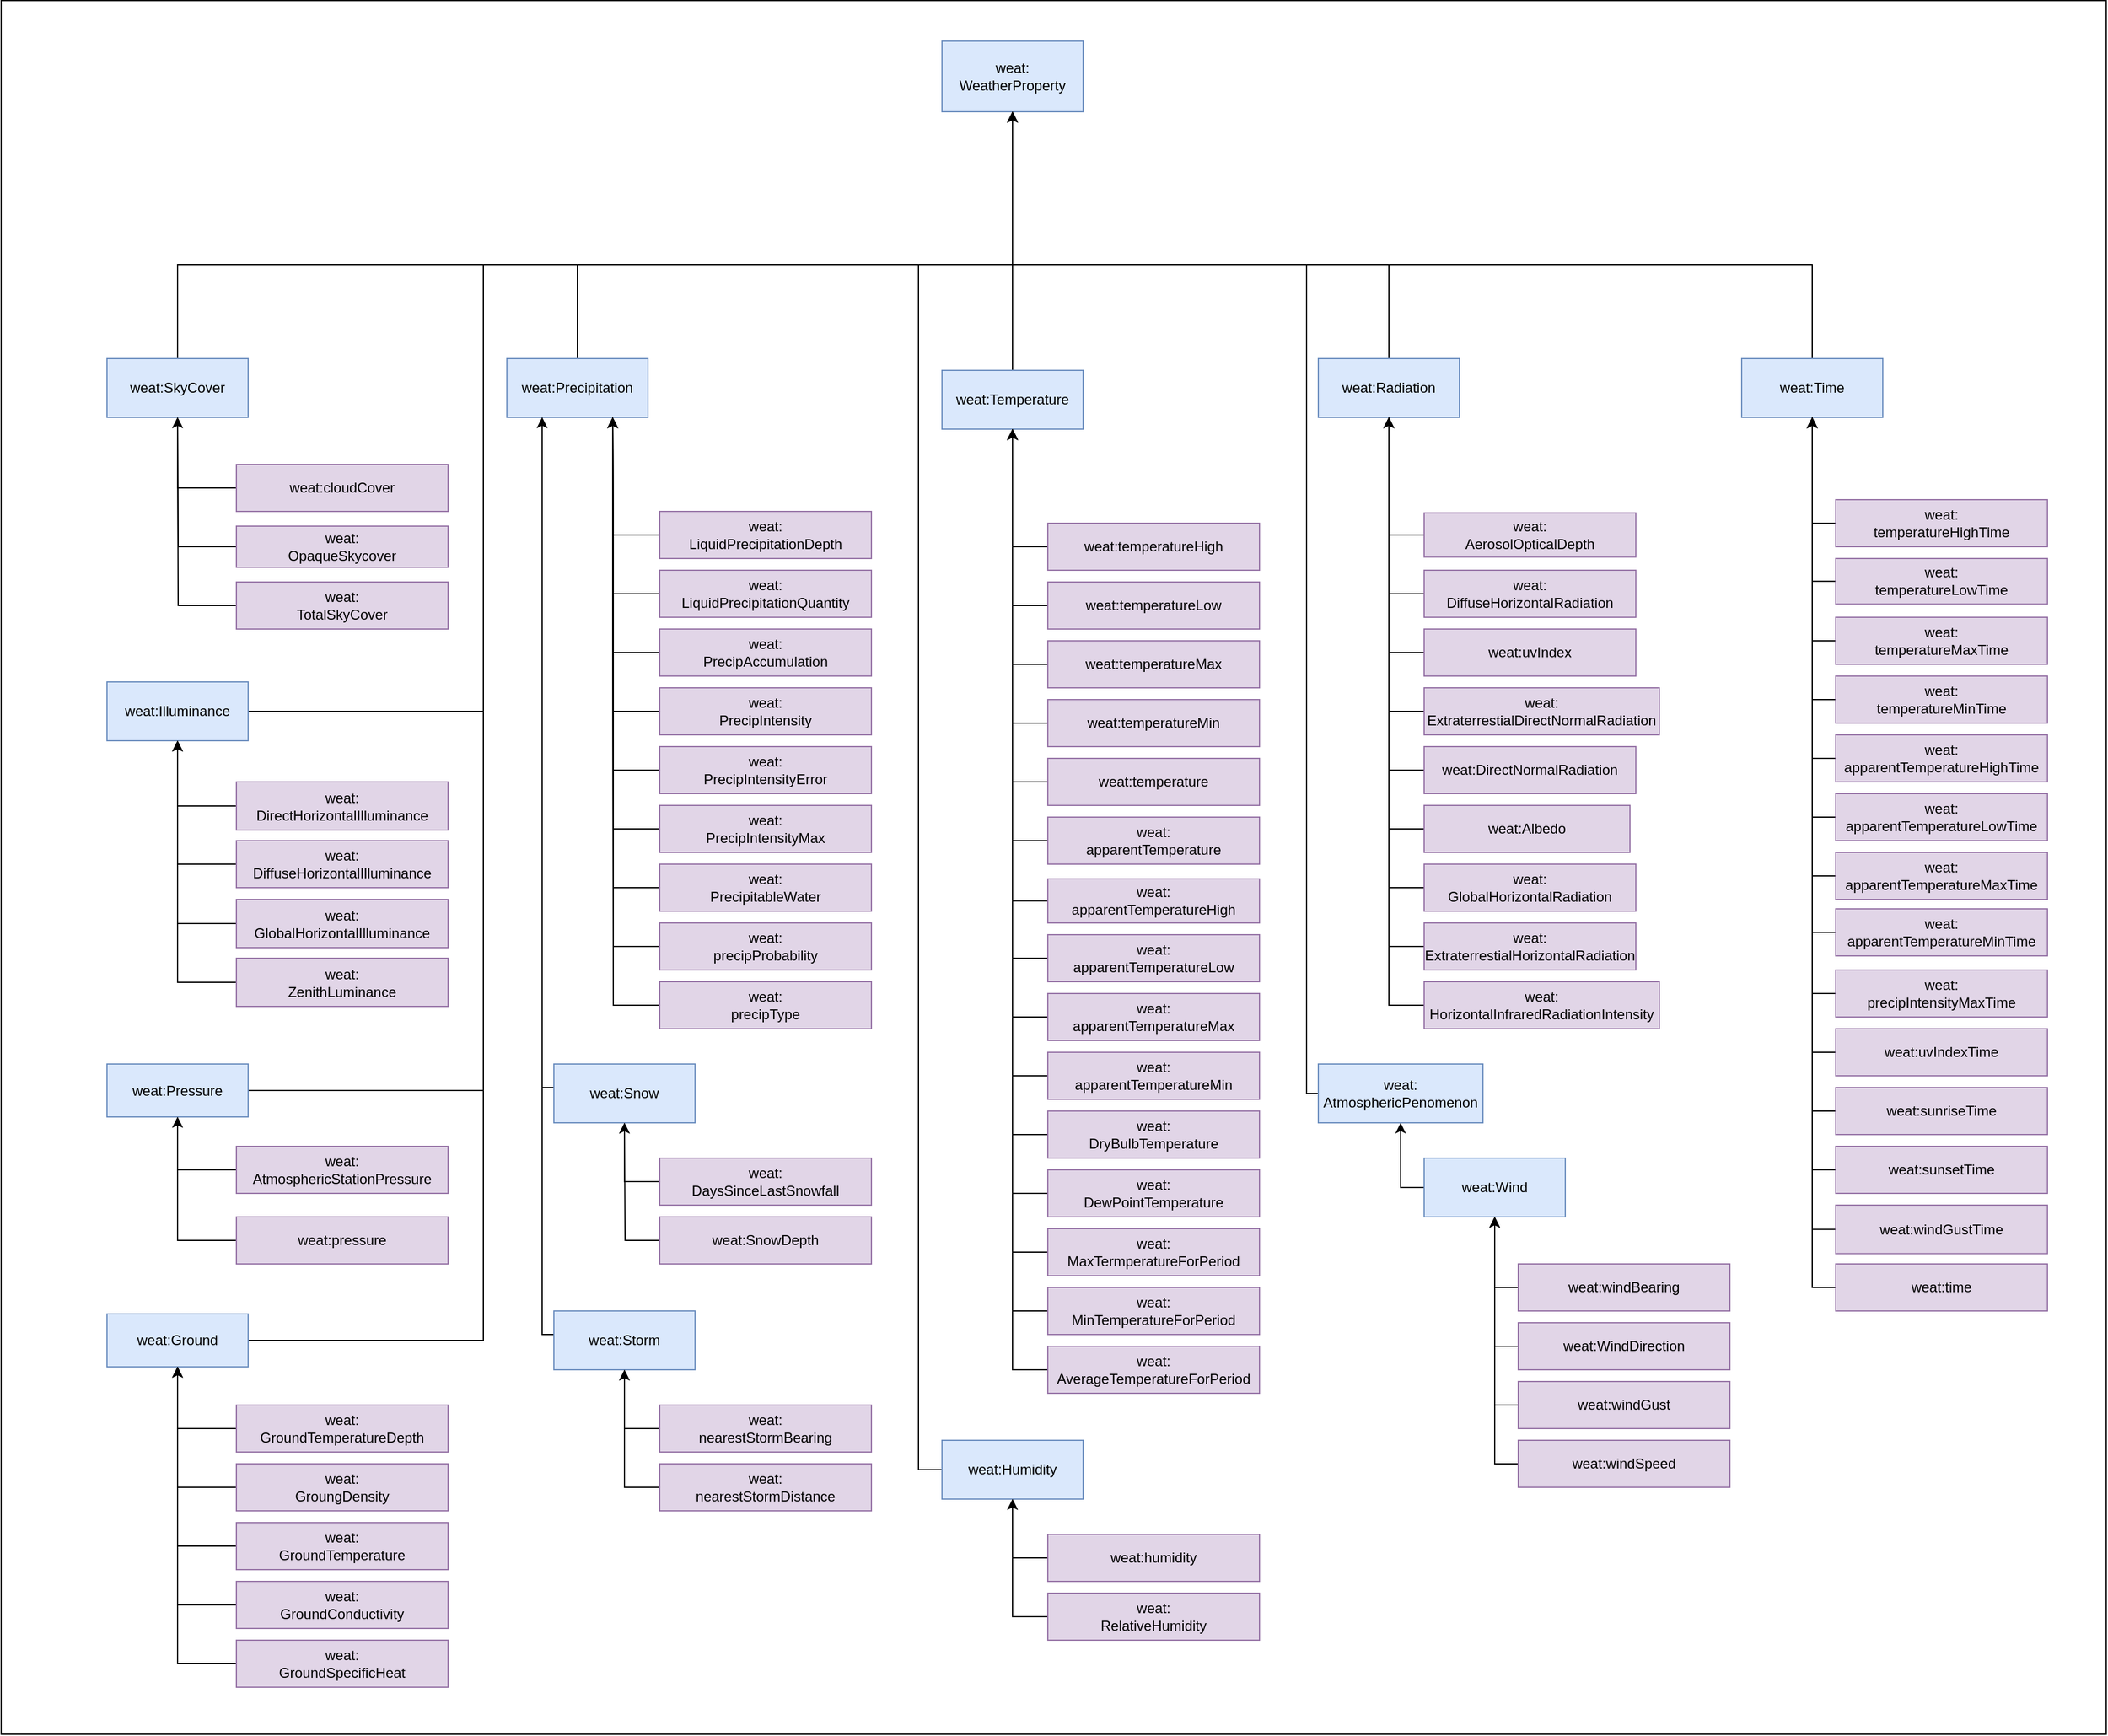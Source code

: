 <mxfile version="12.6.5" type="device"><diagram id="xYvDVLNYYthYua_U37pe" name="Page-1"><mxGraphModel dx="2272" dy="825" grid="1" gridSize="10" guides="1" tooltips="1" connect="1" arrows="1" fold="1" page="1" pageScale="1" pageWidth="850" pageHeight="1100" math="0" shadow="0"><root><mxCell id="0"/><mxCell id="1" parent="0"/><mxCell id="NxYqEMczIZBcn_2B-MWY-178" value="" style="rounded=0;whiteSpace=wrap;html=1;" parent="1" vertex="1"><mxGeometry x="-150" y="45.5" width="1790" height="1474.5" as="geometry"/></mxCell><mxCell id="NxYqEMczIZBcn_2B-MWY-1" value="weat:&lt;br&gt;WeatherProperty" style="rounded=0;whiteSpace=wrap;html=1;fillColor=#dae8fc;strokeColor=#6c8ebf;" parent="1" vertex="1"><mxGeometry x="650" y="80" width="120" height="60" as="geometry"/></mxCell><mxCell id="NxYqEMczIZBcn_2B-MWY-168" style="edgeStyle=orthogonalEdgeStyle;rounded=0;orthogonalLoop=1;jettySize=auto;html=1;exitX=0.5;exitY=0;exitDx=0;exitDy=0;" parent="1" source="NxYqEMczIZBcn_2B-MWY-2" target="NxYqEMczIZBcn_2B-MWY-1" edge="1"><mxGeometry relative="1" as="geometry"><Array as="points"><mxPoint y="270"/><mxPoint x="710" y="270"/></Array></mxGeometry></mxCell><mxCell id="NxYqEMczIZBcn_2B-MWY-2" value="weat:SkyCover" style="rounded=0;whiteSpace=wrap;html=1;fillColor=#dae8fc;strokeColor=#6c8ebf;" parent="1" vertex="1"><mxGeometry x="-60" y="350" width="120" height="50" as="geometry"/></mxCell><mxCell id="NxYqEMczIZBcn_2B-MWY-11" style="edgeStyle=orthogonalEdgeStyle;rounded=0;orthogonalLoop=1;jettySize=auto;html=1;exitX=0;exitY=0.5;exitDx=0;exitDy=0;entryX=0.5;entryY=1;entryDx=0;entryDy=0;" parent="1" source="NxYqEMczIZBcn_2B-MWY-4" target="NxYqEMczIZBcn_2B-MWY-2" edge="1"><mxGeometry relative="1" as="geometry"/></mxCell><mxCell id="NxYqEMczIZBcn_2B-MWY-4" value="weat:cloudCover" style="rounded=0;whiteSpace=wrap;html=1;fillColor=#e1d5e7;strokeColor=#9673a6;" parent="1" vertex="1"><mxGeometry x="50" y="440" width="180" height="40" as="geometry"/></mxCell><mxCell id="NxYqEMczIZBcn_2B-MWY-12" style="edgeStyle=orthogonalEdgeStyle;rounded=0;orthogonalLoop=1;jettySize=auto;html=1;exitX=0;exitY=0.5;exitDx=0;exitDy=0;" parent="1" source="NxYqEMczIZBcn_2B-MWY-6" edge="1"><mxGeometry relative="1" as="geometry"><mxPoint y="400" as="targetPoint"/></mxGeometry></mxCell><mxCell id="NxYqEMczIZBcn_2B-MWY-6" value="weat:&lt;br&gt;OpaqueSkycover" style="rounded=0;whiteSpace=wrap;html=1;fillColor=#e1d5e7;strokeColor=#9673a6;" parent="1" vertex="1"><mxGeometry x="50" y="492.5" width="180" height="35" as="geometry"/></mxCell><mxCell id="NxYqEMczIZBcn_2B-MWY-13" style="edgeStyle=orthogonalEdgeStyle;rounded=0;orthogonalLoop=1;jettySize=auto;html=1;exitX=0;exitY=0.5;exitDx=0;exitDy=0;" parent="1" source="NxYqEMczIZBcn_2B-MWY-8" edge="1"><mxGeometry relative="1" as="geometry"><mxPoint y="400" as="targetPoint"/></mxGeometry></mxCell><mxCell id="NxYqEMczIZBcn_2B-MWY-8" value="weat:&lt;br&gt;TotalSkyCover" style="rounded=0;whiteSpace=wrap;html=1;fillColor=#e1d5e7;strokeColor=#9673a6;" parent="1" vertex="1"><mxGeometry x="50" y="540" width="180" height="40" as="geometry"/></mxCell><mxCell id="NxYqEMczIZBcn_2B-MWY-167" style="edgeStyle=orthogonalEdgeStyle;rounded=0;orthogonalLoop=1;jettySize=auto;html=1;exitX=0.5;exitY=0;exitDx=0;exitDy=0;" parent="1" source="NxYqEMczIZBcn_2B-MWY-14" target="NxYqEMczIZBcn_2B-MWY-1" edge="1"><mxGeometry relative="1" as="geometry"><Array as="points"><mxPoint x="340" y="270"/><mxPoint x="710" y="270"/></Array></mxGeometry></mxCell><mxCell id="NxYqEMczIZBcn_2B-MWY-14" value="weat:Precipitation" style="rounded=0;whiteSpace=wrap;html=1;fillColor=#dae8fc;strokeColor=#6c8ebf;" parent="1" vertex="1"><mxGeometry x="280" y="350" width="120" height="50" as="geometry"/></mxCell><mxCell id="NxYqEMczIZBcn_2B-MWY-35" style="edgeStyle=orthogonalEdgeStyle;rounded=0;orthogonalLoop=1;jettySize=auto;html=1;exitX=0;exitY=0.5;exitDx=0;exitDy=0;entryX=0.5;entryY=1;entryDx=0;entryDy=0;" parent="1" source="NxYqEMczIZBcn_2B-MWY-16" edge="1"><mxGeometry relative="1" as="geometry"><mxPoint x="370" y="400" as="targetPoint"/></mxGeometry></mxCell><mxCell id="NxYqEMczIZBcn_2B-MWY-16" value="weat:&lt;br&gt;LiquidPrecipitationDepth" style="rounded=0;whiteSpace=wrap;html=1;fillColor=#e1d5e7;strokeColor=#9673a6;" parent="1" vertex="1"><mxGeometry x="410" y="480" width="180" height="40" as="geometry"/></mxCell><mxCell id="NxYqEMczIZBcn_2B-MWY-37" style="edgeStyle=orthogonalEdgeStyle;rounded=0;orthogonalLoop=1;jettySize=auto;html=1;exitX=0;exitY=0.5;exitDx=0;exitDy=0;" parent="1" source="NxYqEMczIZBcn_2B-MWY-18" edge="1"><mxGeometry relative="1" as="geometry"><mxPoint x="370" y="400" as="targetPoint"/></mxGeometry></mxCell><mxCell id="NxYqEMczIZBcn_2B-MWY-18" value="weat:&lt;br&gt;LiquidPrecipitationQuantity" style="rounded=0;whiteSpace=wrap;html=1;fillColor=#e1d5e7;strokeColor=#9673a6;" parent="1" vertex="1"><mxGeometry x="410" y="530" width="180" height="40" as="geometry"/></mxCell><mxCell id="NxYqEMczIZBcn_2B-MWY-36" style="edgeStyle=orthogonalEdgeStyle;rounded=0;orthogonalLoop=1;jettySize=auto;html=1;exitX=0;exitY=0.5;exitDx=0;exitDy=0;" parent="1" source="NxYqEMczIZBcn_2B-MWY-20" edge="1"><mxGeometry relative="1" as="geometry"><mxPoint x="370" y="400" as="targetPoint"/></mxGeometry></mxCell><mxCell id="NxYqEMczIZBcn_2B-MWY-20" value="weat:&lt;br&gt;PrecipAccumulation" style="rounded=0;whiteSpace=wrap;html=1;fillColor=#e1d5e7;strokeColor=#9673a6;" parent="1" vertex="1"><mxGeometry x="410" y="580" width="180" height="40" as="geometry"/></mxCell><mxCell id="NxYqEMczIZBcn_2B-MWY-38" style="edgeStyle=orthogonalEdgeStyle;rounded=0;orthogonalLoop=1;jettySize=auto;html=1;exitX=0;exitY=0.5;exitDx=0;exitDy=0;" parent="1" source="NxYqEMczIZBcn_2B-MWY-22" edge="1"><mxGeometry relative="1" as="geometry"><mxPoint x="370" y="400" as="targetPoint"/></mxGeometry></mxCell><mxCell id="NxYqEMczIZBcn_2B-MWY-22" value="weat:&lt;br&gt;PrecipIntensity" style="rounded=0;whiteSpace=wrap;html=1;fillColor=#e1d5e7;strokeColor=#9673a6;" parent="1" vertex="1"><mxGeometry x="410" y="630" width="180" height="40" as="geometry"/></mxCell><mxCell id="NxYqEMczIZBcn_2B-MWY-39" style="edgeStyle=orthogonalEdgeStyle;rounded=0;orthogonalLoop=1;jettySize=auto;html=1;exitX=0;exitY=0.5;exitDx=0;exitDy=0;" parent="1" source="NxYqEMczIZBcn_2B-MWY-24" edge="1"><mxGeometry relative="1" as="geometry"><mxPoint x="370" y="400" as="targetPoint"/></mxGeometry></mxCell><mxCell id="NxYqEMczIZBcn_2B-MWY-24" value="weat:&lt;br&gt;PrecipIntensityError" style="rounded=0;whiteSpace=wrap;html=1;fillColor=#e1d5e7;strokeColor=#9673a6;" parent="1" vertex="1"><mxGeometry x="410" y="680" width="180" height="40" as="geometry"/></mxCell><mxCell id="NxYqEMczIZBcn_2B-MWY-40" style="edgeStyle=orthogonalEdgeStyle;rounded=0;orthogonalLoop=1;jettySize=auto;html=1;exitX=0;exitY=0.5;exitDx=0;exitDy=0;" parent="1" source="NxYqEMczIZBcn_2B-MWY-26" edge="1"><mxGeometry relative="1" as="geometry"><mxPoint x="370" y="400" as="targetPoint"/></mxGeometry></mxCell><mxCell id="NxYqEMczIZBcn_2B-MWY-26" value="weat:&lt;br&gt;PrecipIntensityMax" style="rounded=0;whiteSpace=wrap;html=1;fillColor=#e1d5e7;strokeColor=#9673a6;" parent="1" vertex="1"><mxGeometry x="410" y="730" width="180" height="40" as="geometry"/></mxCell><mxCell id="NxYqEMczIZBcn_2B-MWY-41" style="edgeStyle=orthogonalEdgeStyle;rounded=0;orthogonalLoop=1;jettySize=auto;html=1;exitX=0;exitY=0.5;exitDx=0;exitDy=0;" parent="1" source="NxYqEMczIZBcn_2B-MWY-28" edge="1"><mxGeometry relative="1" as="geometry"><mxPoint x="370" y="400" as="targetPoint"/></mxGeometry></mxCell><mxCell id="NxYqEMczIZBcn_2B-MWY-28" value="weat:&lt;br&gt;PrecipitableWater" style="rounded=0;whiteSpace=wrap;html=1;fillColor=#e1d5e7;strokeColor=#9673a6;" parent="1" vertex="1"><mxGeometry x="410" y="780" width="180" height="40" as="geometry"/></mxCell><mxCell id="NxYqEMczIZBcn_2B-MWY-42" style="edgeStyle=orthogonalEdgeStyle;rounded=0;orthogonalLoop=1;jettySize=auto;html=1;exitX=0;exitY=0.5;exitDx=0;exitDy=0;" parent="1" source="NxYqEMczIZBcn_2B-MWY-30" edge="1"><mxGeometry relative="1" as="geometry"><mxPoint x="370" y="400" as="targetPoint"/></mxGeometry></mxCell><mxCell id="NxYqEMczIZBcn_2B-MWY-30" value="weat:&lt;br&gt;precipProbability" style="rounded=0;whiteSpace=wrap;html=1;fillColor=#e1d5e7;strokeColor=#9673a6;" parent="1" vertex="1"><mxGeometry x="410" y="830" width="180" height="40" as="geometry"/></mxCell><mxCell id="NxYqEMczIZBcn_2B-MWY-43" style="edgeStyle=orthogonalEdgeStyle;rounded=0;orthogonalLoop=1;jettySize=auto;html=1;exitX=0;exitY=0.5;exitDx=0;exitDy=0;" parent="1" source="NxYqEMczIZBcn_2B-MWY-32" edge="1"><mxGeometry relative="1" as="geometry"><mxPoint x="370" y="400" as="targetPoint"/></mxGeometry></mxCell><mxCell id="NxYqEMczIZBcn_2B-MWY-32" value="weat:&lt;br&gt;precipType" style="rounded=0;whiteSpace=wrap;html=1;fillColor=#e1d5e7;strokeColor=#9673a6;" parent="1" vertex="1"><mxGeometry x="410" y="880" width="180" height="40" as="geometry"/></mxCell><mxCell id="NxYqEMczIZBcn_2B-MWY-59" style="edgeStyle=orthogonalEdgeStyle;rounded=0;orthogonalLoop=1;jettySize=auto;html=1;exitX=0;exitY=0.5;exitDx=0;exitDy=0;entryX=0.25;entryY=1;entryDx=0;entryDy=0;" parent="1" source="NxYqEMczIZBcn_2B-MWY-44" target="NxYqEMczIZBcn_2B-MWY-14" edge="1"><mxGeometry relative="1" as="geometry"><Array as="points"><mxPoint x="310" y="970"/></Array></mxGeometry></mxCell><mxCell id="NxYqEMczIZBcn_2B-MWY-44" value="weat:Snow" style="rounded=0;whiteSpace=wrap;html=1;fillColor=#dae8fc;strokeColor=#6c8ebf;" parent="1" vertex="1"><mxGeometry x="320" y="950" width="120" height="50" as="geometry"/></mxCell><mxCell id="NxYqEMczIZBcn_2B-MWY-47" style="edgeStyle=orthogonalEdgeStyle;rounded=0;orthogonalLoop=1;jettySize=auto;html=1;exitX=0;exitY=0.5;exitDx=0;exitDy=0;entryX=0.5;entryY=1;entryDx=0;entryDy=0;" parent="1" source="NxYqEMczIZBcn_2B-MWY-45" target="NxYqEMczIZBcn_2B-MWY-44" edge="1"><mxGeometry relative="1" as="geometry"/></mxCell><mxCell id="NxYqEMczIZBcn_2B-MWY-45" value="weat:&lt;br&gt;DaysSinceLastSnowfall" style="rounded=0;whiteSpace=wrap;html=1;fillColor=#e1d5e7;strokeColor=#9673a6;" parent="1" vertex="1"><mxGeometry x="410" y="1030" width="180" height="40" as="geometry"/></mxCell><mxCell id="NxYqEMczIZBcn_2B-MWY-48" style="edgeStyle=orthogonalEdgeStyle;rounded=0;orthogonalLoop=1;jettySize=auto;html=1;exitX=0;exitY=0.5;exitDx=0;exitDy=0;" parent="1" source="NxYqEMczIZBcn_2B-MWY-46" edge="1"><mxGeometry relative="1" as="geometry"><mxPoint x="380" y="1000" as="targetPoint"/></mxGeometry></mxCell><mxCell id="NxYqEMczIZBcn_2B-MWY-46" value="weat:SnowDepth" style="rounded=0;whiteSpace=wrap;html=1;fillColor=#e1d5e7;strokeColor=#9673a6;" parent="1" vertex="1"><mxGeometry x="410" y="1080" width="180" height="40" as="geometry"/></mxCell><mxCell id="NxYqEMczIZBcn_2B-MWY-61" style="edgeStyle=orthogonalEdgeStyle;rounded=0;orthogonalLoop=1;jettySize=auto;html=1;exitX=0;exitY=0.5;exitDx=0;exitDy=0;entryX=0.25;entryY=1;entryDx=0;entryDy=0;" parent="1" source="NxYqEMczIZBcn_2B-MWY-50" target="NxYqEMczIZBcn_2B-MWY-14" edge="1"><mxGeometry relative="1" as="geometry"><Array as="points"><mxPoint x="310" y="1180"/></Array></mxGeometry></mxCell><mxCell id="NxYqEMczIZBcn_2B-MWY-50" value="weat:Storm" style="rounded=0;whiteSpace=wrap;html=1;fillColor=#dae8fc;strokeColor=#6c8ebf;" parent="1" vertex="1"><mxGeometry x="320" y="1160" width="120" height="50" as="geometry"/></mxCell><mxCell id="NxYqEMczIZBcn_2B-MWY-53" style="edgeStyle=orthogonalEdgeStyle;rounded=0;orthogonalLoop=1;jettySize=auto;html=1;exitX=0;exitY=0.5;exitDx=0;exitDy=0;entryX=0.5;entryY=1;entryDx=0;entryDy=0;" parent="1" source="NxYqEMczIZBcn_2B-MWY-51" target="NxYqEMczIZBcn_2B-MWY-50" edge="1"><mxGeometry relative="1" as="geometry"/></mxCell><mxCell id="NxYqEMczIZBcn_2B-MWY-51" value="weat:&lt;br&gt;nearestStormBearing" style="rounded=0;whiteSpace=wrap;html=1;fillColor=#e1d5e7;strokeColor=#9673a6;" parent="1" vertex="1"><mxGeometry x="410" y="1240" width="180" height="40" as="geometry"/></mxCell><mxCell id="NxYqEMczIZBcn_2B-MWY-54" style="edgeStyle=orthogonalEdgeStyle;rounded=0;orthogonalLoop=1;jettySize=auto;html=1;exitX=0;exitY=0.5;exitDx=0;exitDy=0;" parent="1" source="NxYqEMczIZBcn_2B-MWY-52" target="NxYqEMczIZBcn_2B-MWY-50" edge="1"><mxGeometry relative="1" as="geometry"/></mxCell><mxCell id="NxYqEMczIZBcn_2B-MWY-52" value="weat:&lt;br&gt;nearestStormDistance" style="rounded=0;whiteSpace=wrap;html=1;fillColor=#e1d5e7;strokeColor=#9673a6;" parent="1" vertex="1"><mxGeometry x="410" y="1290" width="180" height="40" as="geometry"/></mxCell><mxCell id="NxYqEMczIZBcn_2B-MWY-166" style="edgeStyle=orthogonalEdgeStyle;rounded=0;orthogonalLoop=1;jettySize=auto;html=1;exitX=0.5;exitY=0;exitDx=0;exitDy=0;" parent="1" source="NxYqEMczIZBcn_2B-MWY-62" target="NxYqEMczIZBcn_2B-MWY-1" edge="1"><mxGeometry relative="1" as="geometry"/></mxCell><mxCell id="NxYqEMczIZBcn_2B-MWY-62" value="weat:Temperature" style="rounded=0;whiteSpace=wrap;html=1;fillColor=#dae8fc;strokeColor=#6c8ebf;" parent="1" vertex="1"><mxGeometry x="650" y="360" width="120" height="50" as="geometry"/></mxCell><mxCell id="NxYqEMczIZBcn_2B-MWY-81" style="edgeStyle=orthogonalEdgeStyle;rounded=0;orthogonalLoop=1;jettySize=auto;html=1;exitX=0;exitY=0.5;exitDx=0;exitDy=0;" parent="1" source="NxYqEMczIZBcn_2B-MWY-63" target="NxYqEMczIZBcn_2B-MWY-62" edge="1"><mxGeometry relative="1" as="geometry"/></mxCell><mxCell id="NxYqEMczIZBcn_2B-MWY-63" value="weat:&lt;br&gt;apparentTemperatureHigh" style="rounded=0;whiteSpace=wrap;html=1;fillColor=#e1d5e7;strokeColor=#9673a6;" parent="1" vertex="1"><mxGeometry x="740" y="792.5" width="180" height="37.5" as="geometry"/></mxCell><mxCell id="NxYqEMczIZBcn_2B-MWY-82" style="edgeStyle=orthogonalEdgeStyle;rounded=0;orthogonalLoop=1;jettySize=auto;html=1;exitX=0;exitY=0.5;exitDx=0;exitDy=0;" parent="1" source="NxYqEMczIZBcn_2B-MWY-64" target="NxYqEMczIZBcn_2B-MWY-62" edge="1"><mxGeometry relative="1" as="geometry"/></mxCell><mxCell id="NxYqEMczIZBcn_2B-MWY-64" value="weat:&lt;br&gt;apparentTemperatureLow" style="rounded=0;whiteSpace=wrap;html=1;fillColor=#e1d5e7;strokeColor=#9673a6;" parent="1" vertex="1"><mxGeometry x="740" y="840" width="180" height="40" as="geometry"/></mxCell><mxCell id="NxYqEMczIZBcn_2B-MWY-83" style="edgeStyle=orthogonalEdgeStyle;rounded=0;orthogonalLoop=1;jettySize=auto;html=1;exitX=0;exitY=0.5;exitDx=0;exitDy=0;" parent="1" source="NxYqEMczIZBcn_2B-MWY-65" target="NxYqEMczIZBcn_2B-MWY-62" edge="1"><mxGeometry relative="1" as="geometry"/></mxCell><mxCell id="NxYqEMczIZBcn_2B-MWY-65" value="weat:&lt;br&gt;apparentTemperatureMax" style="rounded=0;whiteSpace=wrap;html=1;fillColor=#e1d5e7;strokeColor=#9673a6;" parent="1" vertex="1"><mxGeometry x="740" y="890" width="180" height="40" as="geometry"/></mxCell><mxCell id="NxYqEMczIZBcn_2B-MWY-84" style="edgeStyle=orthogonalEdgeStyle;rounded=0;orthogonalLoop=1;jettySize=auto;html=1;exitX=0;exitY=0.5;exitDx=0;exitDy=0;" parent="1" source="NxYqEMczIZBcn_2B-MWY-66" target="NxYqEMczIZBcn_2B-MWY-62" edge="1"><mxGeometry relative="1" as="geometry"/></mxCell><mxCell id="NxYqEMczIZBcn_2B-MWY-66" value="weat:&lt;br&gt;apparentTemperatureMin" style="rounded=0;whiteSpace=wrap;html=1;fillColor=#e1d5e7;strokeColor=#9673a6;" parent="1" vertex="1"><mxGeometry x="740" y="940" width="180" height="40" as="geometry"/></mxCell><mxCell id="NxYqEMczIZBcn_2B-MWY-86" style="edgeStyle=orthogonalEdgeStyle;rounded=0;orthogonalLoop=1;jettySize=auto;html=1;exitX=0;exitY=0.5;exitDx=0;exitDy=0;" parent="1" source="NxYqEMczIZBcn_2B-MWY-67" target="NxYqEMczIZBcn_2B-MWY-62" edge="1"><mxGeometry relative="1" as="geometry"/></mxCell><mxCell id="NxYqEMczIZBcn_2B-MWY-67" value="weat:&lt;br&gt;DewPointTemperature" style="rounded=0;whiteSpace=wrap;html=1;fillColor=#e1d5e7;strokeColor=#9673a6;" parent="1" vertex="1"><mxGeometry x="740" y="1040" width="180" height="40" as="geometry"/></mxCell><mxCell id="NxYqEMczIZBcn_2B-MWY-80" style="edgeStyle=orthogonalEdgeStyle;rounded=0;orthogonalLoop=1;jettySize=auto;html=1;exitX=0;exitY=0.5;exitDx=0;exitDy=0;" parent="1" source="NxYqEMczIZBcn_2B-MWY-68" target="NxYqEMczIZBcn_2B-MWY-62" edge="1"><mxGeometry relative="1" as="geometry"/></mxCell><mxCell id="NxYqEMczIZBcn_2B-MWY-68" value="weat:&lt;br&gt;apparentTemperature" style="rounded=0;whiteSpace=wrap;html=1;fillColor=#e1d5e7;strokeColor=#9673a6;" parent="1" vertex="1"><mxGeometry x="740" y="740" width="180" height="40" as="geometry"/></mxCell><mxCell id="NxYqEMczIZBcn_2B-MWY-85" style="edgeStyle=orthogonalEdgeStyle;rounded=0;orthogonalLoop=1;jettySize=auto;html=1;exitX=0;exitY=0.5;exitDx=0;exitDy=0;" parent="1" source="NxYqEMczIZBcn_2B-MWY-69" target="NxYqEMczIZBcn_2B-MWY-62" edge="1"><mxGeometry relative="1" as="geometry"/></mxCell><mxCell id="NxYqEMczIZBcn_2B-MWY-69" value="weat:&lt;br&gt;DryBulbTemperature" style="rounded=0;whiteSpace=wrap;html=1;fillColor=#e1d5e7;strokeColor=#9673a6;" parent="1" vertex="1"><mxGeometry x="740" y="990" width="180" height="40" as="geometry"/></mxCell><mxCell id="NxYqEMczIZBcn_2B-MWY-78" style="edgeStyle=orthogonalEdgeStyle;rounded=0;orthogonalLoop=1;jettySize=auto;html=1;exitX=0;exitY=0.5;exitDx=0;exitDy=0;" parent="1" source="NxYqEMczIZBcn_2B-MWY-70" target="NxYqEMczIZBcn_2B-MWY-62" edge="1"><mxGeometry relative="1" as="geometry"/></mxCell><mxCell id="NxYqEMczIZBcn_2B-MWY-70" value="weat:temperature" style="rounded=0;whiteSpace=wrap;html=1;fillColor=#e1d5e7;strokeColor=#9673a6;" parent="1" vertex="1"><mxGeometry x="740" y="690" width="180" height="40" as="geometry"/></mxCell><mxCell id="NxYqEMczIZBcn_2B-MWY-75" style="edgeStyle=orthogonalEdgeStyle;rounded=0;orthogonalLoop=1;jettySize=auto;html=1;exitX=0;exitY=0.5;exitDx=0;exitDy=0;entryX=0.5;entryY=1;entryDx=0;entryDy=0;" parent="1" source="NxYqEMczIZBcn_2B-MWY-71" target="NxYqEMczIZBcn_2B-MWY-62" edge="1"><mxGeometry relative="1" as="geometry"/></mxCell><mxCell id="NxYqEMczIZBcn_2B-MWY-71" value="weat:temperatureHigh" style="rounded=0;whiteSpace=wrap;html=1;fillColor=#e1d5e7;strokeColor=#9673a6;" parent="1" vertex="1"><mxGeometry x="740" y="490" width="180" height="40" as="geometry"/></mxCell><mxCell id="NxYqEMczIZBcn_2B-MWY-76" style="edgeStyle=orthogonalEdgeStyle;rounded=0;orthogonalLoop=1;jettySize=auto;html=1;exitX=0;exitY=0.5;exitDx=0;exitDy=0;" parent="1" source="NxYqEMczIZBcn_2B-MWY-72" target="NxYqEMczIZBcn_2B-MWY-62" edge="1"><mxGeometry relative="1" as="geometry"/></mxCell><mxCell id="NxYqEMczIZBcn_2B-MWY-72" value="weat:temperatureLow" style="rounded=0;whiteSpace=wrap;html=1;fillColor=#e1d5e7;strokeColor=#9673a6;" parent="1" vertex="1"><mxGeometry x="740" y="540" width="180" height="40" as="geometry"/></mxCell><mxCell id="NxYqEMczIZBcn_2B-MWY-77" style="edgeStyle=orthogonalEdgeStyle;rounded=0;orthogonalLoop=1;jettySize=auto;html=1;exitX=0;exitY=0.5;exitDx=0;exitDy=0;" parent="1" source="NxYqEMczIZBcn_2B-MWY-73" target="NxYqEMczIZBcn_2B-MWY-62" edge="1"><mxGeometry relative="1" as="geometry"/></mxCell><mxCell id="NxYqEMczIZBcn_2B-MWY-73" value="weat:temperatureMax" style="rounded=0;whiteSpace=wrap;html=1;fillColor=#e1d5e7;strokeColor=#9673a6;" parent="1" vertex="1"><mxGeometry x="740" y="590" width="180" height="40" as="geometry"/></mxCell><mxCell id="NxYqEMczIZBcn_2B-MWY-79" style="edgeStyle=orthogonalEdgeStyle;rounded=0;orthogonalLoop=1;jettySize=auto;html=1;exitX=0;exitY=0.5;exitDx=0;exitDy=0;" parent="1" source="NxYqEMczIZBcn_2B-MWY-74" target="NxYqEMczIZBcn_2B-MWY-62" edge="1"><mxGeometry relative="1" as="geometry"/></mxCell><mxCell id="NxYqEMczIZBcn_2B-MWY-74" value="weat:temperatureMin" style="rounded=0;whiteSpace=wrap;html=1;fillColor=#e1d5e7;strokeColor=#9673a6;" parent="1" vertex="1"><mxGeometry x="740" y="640" width="180" height="40" as="geometry"/></mxCell><mxCell id="NxYqEMczIZBcn_2B-MWY-172" style="edgeStyle=orthogonalEdgeStyle;rounded=0;orthogonalLoop=1;jettySize=auto;html=1;exitX=0.5;exitY=0;exitDx=0;exitDy=0;" parent="1" source="NxYqEMczIZBcn_2B-MWY-87" target="NxYqEMczIZBcn_2B-MWY-1" edge="1"><mxGeometry relative="1" as="geometry"><Array as="points"><mxPoint x="1030" y="270"/><mxPoint x="710" y="270"/></Array></mxGeometry></mxCell><mxCell id="NxYqEMczIZBcn_2B-MWY-87" value="weat:Radiation" style="rounded=0;whiteSpace=wrap;html=1;fillColor=#dae8fc;strokeColor=#6c8ebf;" parent="1" vertex="1"><mxGeometry x="970" y="350" width="120" height="50" as="geometry"/></mxCell><mxCell id="NxYqEMczIZBcn_2B-MWY-97" style="edgeStyle=orthogonalEdgeStyle;rounded=0;orthogonalLoop=1;jettySize=auto;html=1;exitX=0;exitY=0.5;exitDx=0;exitDy=0;entryX=0.5;entryY=1;entryDx=0;entryDy=0;" parent="1" source="NxYqEMczIZBcn_2B-MWY-88" target="NxYqEMczIZBcn_2B-MWY-87" edge="1"><mxGeometry relative="1" as="geometry"/></mxCell><mxCell id="NxYqEMczIZBcn_2B-MWY-88" value="weat:&lt;br&gt;AerosolOpticalDepth" style="rounded=0;whiteSpace=wrap;html=1;fillColor=#e1d5e7;strokeColor=#9673a6;" parent="1" vertex="1"><mxGeometry x="1060" y="481.25" width="180" height="37.5" as="geometry"/></mxCell><mxCell id="NxYqEMczIZBcn_2B-MWY-102" style="edgeStyle=orthogonalEdgeStyle;rounded=0;orthogonalLoop=1;jettySize=auto;html=1;exitX=0;exitY=0.5;exitDx=0;exitDy=0;" parent="1" source="NxYqEMczIZBcn_2B-MWY-89" target="NxYqEMczIZBcn_2B-MWY-87" edge="1"><mxGeometry relative="1" as="geometry"/></mxCell><mxCell id="NxYqEMczIZBcn_2B-MWY-89" value="weat:Albedo" style="rounded=0;whiteSpace=wrap;html=1;fillColor=#e1d5e7;strokeColor=#9673a6;" parent="1" vertex="1"><mxGeometry x="1060" y="730" width="175" height="40" as="geometry"/></mxCell><mxCell id="NxYqEMczIZBcn_2B-MWY-98" style="edgeStyle=orthogonalEdgeStyle;rounded=0;orthogonalLoop=1;jettySize=auto;html=1;exitX=0;exitY=0.5;exitDx=0;exitDy=0;" parent="1" source="NxYqEMczIZBcn_2B-MWY-90" target="NxYqEMczIZBcn_2B-MWY-87" edge="1"><mxGeometry relative="1" as="geometry"/></mxCell><mxCell id="NxYqEMczIZBcn_2B-MWY-90" value="weat:&lt;br&gt;DiffuseHorizontalRadiation" style="rounded=0;whiteSpace=wrap;html=1;fillColor=#e1d5e7;strokeColor=#9673a6;" parent="1" vertex="1"><mxGeometry x="1060" y="530" width="180" height="40" as="geometry"/></mxCell><mxCell id="NxYqEMczIZBcn_2B-MWY-101" style="edgeStyle=orthogonalEdgeStyle;rounded=0;orthogonalLoop=1;jettySize=auto;html=1;exitX=0;exitY=0.5;exitDx=0;exitDy=0;" parent="1" source="NxYqEMczIZBcn_2B-MWY-91" target="NxYqEMczIZBcn_2B-MWY-87" edge="1"><mxGeometry relative="1" as="geometry"/></mxCell><mxCell id="NxYqEMczIZBcn_2B-MWY-91" value="weat:DirectNormalRadiation" style="rounded=0;whiteSpace=wrap;html=1;fillColor=#e1d5e7;strokeColor=#9673a6;" parent="1" vertex="1"><mxGeometry x="1060" y="680" width="180" height="40" as="geometry"/></mxCell><mxCell id="NxYqEMczIZBcn_2B-MWY-100" style="edgeStyle=orthogonalEdgeStyle;rounded=0;orthogonalLoop=1;jettySize=auto;html=1;exitX=0;exitY=0.5;exitDx=0;exitDy=0;" parent="1" source="NxYqEMczIZBcn_2B-MWY-92" target="NxYqEMczIZBcn_2B-MWY-87" edge="1"><mxGeometry relative="1" as="geometry"/></mxCell><mxCell id="NxYqEMczIZBcn_2B-MWY-92" value="weat:&lt;br&gt;ExtraterrestialDirectNormalRadiation" style="rounded=0;whiteSpace=wrap;html=1;fillColor=#e1d5e7;strokeColor=#9673a6;" parent="1" vertex="1"><mxGeometry x="1060" y="630" width="200" height="40" as="geometry"/></mxCell><mxCell id="NxYqEMczIZBcn_2B-MWY-104" style="edgeStyle=orthogonalEdgeStyle;rounded=0;orthogonalLoop=1;jettySize=auto;html=1;exitX=0;exitY=0.5;exitDx=0;exitDy=0;" parent="1" source="NxYqEMczIZBcn_2B-MWY-93" target="NxYqEMczIZBcn_2B-MWY-87" edge="1"><mxGeometry relative="1" as="geometry"/></mxCell><mxCell id="NxYqEMczIZBcn_2B-MWY-93" value="weat:&lt;br&gt;ExtraterrestialHorizontalRadiation" style="rounded=0;whiteSpace=wrap;html=1;fillColor=#e1d5e7;strokeColor=#9673a6;" parent="1" vertex="1"><mxGeometry x="1060" y="830" width="180" height="40" as="geometry"/></mxCell><mxCell id="NxYqEMczIZBcn_2B-MWY-103" style="edgeStyle=orthogonalEdgeStyle;rounded=0;orthogonalLoop=1;jettySize=auto;html=1;exitX=0;exitY=0.5;exitDx=0;exitDy=0;" parent="1" source="NxYqEMczIZBcn_2B-MWY-94" target="NxYqEMczIZBcn_2B-MWY-87" edge="1"><mxGeometry relative="1" as="geometry"/></mxCell><mxCell id="NxYqEMczIZBcn_2B-MWY-94" value="weat:&lt;br&gt;GlobalHorizontalRadiation" style="rounded=0;whiteSpace=wrap;html=1;fillColor=#e1d5e7;strokeColor=#9673a6;" parent="1" vertex="1"><mxGeometry x="1060" y="780" width="180" height="40" as="geometry"/></mxCell><mxCell id="NxYqEMczIZBcn_2B-MWY-105" style="edgeStyle=orthogonalEdgeStyle;rounded=0;orthogonalLoop=1;jettySize=auto;html=1;exitX=0;exitY=0.5;exitDx=0;exitDy=0;" parent="1" source="NxYqEMczIZBcn_2B-MWY-95" target="NxYqEMczIZBcn_2B-MWY-87" edge="1"><mxGeometry relative="1" as="geometry"/></mxCell><mxCell id="NxYqEMczIZBcn_2B-MWY-95" value="weat:&lt;br&gt;HorizontalInfraredRadiationIntensity" style="rounded=0;whiteSpace=wrap;html=1;fillColor=#e1d5e7;strokeColor=#9673a6;" parent="1" vertex="1"><mxGeometry x="1060" y="880" width="200" height="40" as="geometry"/></mxCell><mxCell id="NxYqEMczIZBcn_2B-MWY-99" style="edgeStyle=orthogonalEdgeStyle;rounded=0;orthogonalLoop=1;jettySize=auto;html=1;exitX=0;exitY=0.5;exitDx=0;exitDy=0;" parent="1" source="NxYqEMczIZBcn_2B-MWY-96" target="NxYqEMczIZBcn_2B-MWY-87" edge="1"><mxGeometry relative="1" as="geometry"/></mxCell><mxCell id="NxYqEMczIZBcn_2B-MWY-96" value="weat:uvIndex" style="rounded=0;whiteSpace=wrap;html=1;fillColor=#e1d5e7;strokeColor=#9673a6;" parent="1" vertex="1"><mxGeometry x="1060" y="580" width="180" height="40" as="geometry"/></mxCell><mxCell id="NxYqEMczIZBcn_2B-MWY-169" style="edgeStyle=orthogonalEdgeStyle;rounded=0;orthogonalLoop=1;jettySize=auto;html=1;exitX=1;exitY=0.5;exitDx=0;exitDy=0;" parent="1" source="NxYqEMczIZBcn_2B-MWY-106" target="NxYqEMczIZBcn_2B-MWY-1" edge="1"><mxGeometry relative="1" as="geometry"><Array as="points"><mxPoint x="260" y="650"/><mxPoint x="260" y="270"/><mxPoint x="710" y="270"/></Array></mxGeometry></mxCell><mxCell id="NxYqEMczIZBcn_2B-MWY-106" value="weat:Illuminance" style="rounded=0;whiteSpace=wrap;html=1;fillColor=#dae8fc;strokeColor=#6c8ebf;" parent="1" vertex="1"><mxGeometry x="-60" y="625" width="120" height="50" as="geometry"/></mxCell><mxCell id="NxYqEMczIZBcn_2B-MWY-111" style="edgeStyle=orthogonalEdgeStyle;rounded=0;orthogonalLoop=1;jettySize=auto;html=1;exitX=0;exitY=0.5;exitDx=0;exitDy=0;" parent="1" source="NxYqEMczIZBcn_2B-MWY-107" target="NxYqEMczIZBcn_2B-MWY-106" edge="1"><mxGeometry relative="1" as="geometry"/></mxCell><mxCell id="NxYqEMczIZBcn_2B-MWY-107" value="weat:&lt;br&gt;DirectHorizontalIlluminance" style="rounded=0;whiteSpace=wrap;html=1;fillColor=#e1d5e7;strokeColor=#9673a6;" parent="1" vertex="1"><mxGeometry x="50" y="710" width="180" height="41" as="geometry"/></mxCell><mxCell id="NxYqEMczIZBcn_2B-MWY-113" style="edgeStyle=orthogonalEdgeStyle;rounded=0;orthogonalLoop=1;jettySize=auto;html=1;exitX=0;exitY=0.5;exitDx=0;exitDy=0;" parent="1" source="NxYqEMczIZBcn_2B-MWY-108" target="NxYqEMczIZBcn_2B-MWY-106" edge="1"><mxGeometry relative="1" as="geometry"/></mxCell><mxCell id="NxYqEMczIZBcn_2B-MWY-108" value="weat:&lt;br&gt;GlobalHorizontalIlluminance" style="rounded=0;whiteSpace=wrap;html=1;fillColor=#e1d5e7;strokeColor=#9673a6;" parent="1" vertex="1"><mxGeometry x="50" y="810" width="180" height="41" as="geometry"/></mxCell><mxCell id="NxYqEMczIZBcn_2B-MWY-114" style="edgeStyle=orthogonalEdgeStyle;rounded=0;orthogonalLoop=1;jettySize=auto;html=1;exitX=0;exitY=0.5;exitDx=0;exitDy=0;" parent="1" source="NxYqEMczIZBcn_2B-MWY-109" target="NxYqEMczIZBcn_2B-MWY-106" edge="1"><mxGeometry relative="1" as="geometry"/></mxCell><mxCell id="NxYqEMczIZBcn_2B-MWY-109" value="weat:&lt;br&gt;ZenithLuminance" style="rounded=0;whiteSpace=wrap;html=1;fillColor=#e1d5e7;strokeColor=#9673a6;" parent="1" vertex="1"><mxGeometry x="50" y="860" width="180" height="41" as="geometry"/></mxCell><mxCell id="NxYqEMczIZBcn_2B-MWY-112" style="edgeStyle=orthogonalEdgeStyle;rounded=0;orthogonalLoop=1;jettySize=auto;html=1;exitX=0;exitY=0.5;exitDx=0;exitDy=0;" parent="1" source="NxYqEMczIZBcn_2B-MWY-110" target="NxYqEMczIZBcn_2B-MWY-106" edge="1"><mxGeometry relative="1" as="geometry"/></mxCell><mxCell id="NxYqEMczIZBcn_2B-MWY-110" value="weat:&lt;br&gt;DiffuseHorizontalIlluminance" style="rounded=0;whiteSpace=wrap;html=1;fillColor=#e1d5e7;strokeColor=#9673a6;" parent="1" vertex="1"><mxGeometry x="50" y="760" width="180" height="40" as="geometry"/></mxCell><mxCell id="NxYqEMczIZBcn_2B-MWY-170" style="edgeStyle=orthogonalEdgeStyle;rounded=0;orthogonalLoop=1;jettySize=auto;html=1;exitX=1;exitY=0.5;exitDx=0;exitDy=0;" parent="1" source="NxYqEMczIZBcn_2B-MWY-115" target="NxYqEMczIZBcn_2B-MWY-1" edge="1"><mxGeometry relative="1" as="geometry"><Array as="points"><mxPoint x="260" y="973"/><mxPoint x="260" y="270"/><mxPoint x="710" y="270"/></Array></mxGeometry></mxCell><mxCell id="NxYqEMczIZBcn_2B-MWY-115" value="weat:Pressure" style="rounded=0;whiteSpace=wrap;html=1;fillColor=#dae8fc;strokeColor=#6c8ebf;" parent="1" vertex="1"><mxGeometry x="-60" y="950" width="120" height="45" as="geometry"/></mxCell><mxCell id="NxYqEMczIZBcn_2B-MWY-118" style="edgeStyle=orthogonalEdgeStyle;rounded=0;orthogonalLoop=1;jettySize=auto;html=1;exitX=0;exitY=0.5;exitDx=0;exitDy=0;" parent="1" source="NxYqEMczIZBcn_2B-MWY-116" target="NxYqEMczIZBcn_2B-MWY-115" edge="1"><mxGeometry relative="1" as="geometry"/></mxCell><mxCell id="NxYqEMczIZBcn_2B-MWY-116" value="weat:&lt;br&gt;AtmosphericStationPressure" style="rounded=0;whiteSpace=wrap;html=1;fillColor=#e1d5e7;strokeColor=#9673a6;" parent="1" vertex="1"><mxGeometry x="50" y="1020" width="180" height="40" as="geometry"/></mxCell><mxCell id="NxYqEMczIZBcn_2B-MWY-119" style="edgeStyle=orthogonalEdgeStyle;rounded=0;orthogonalLoop=1;jettySize=auto;html=1;exitX=0;exitY=0.5;exitDx=0;exitDy=0;" parent="1" source="NxYqEMczIZBcn_2B-MWY-117" target="NxYqEMczIZBcn_2B-MWY-115" edge="1"><mxGeometry relative="1" as="geometry"/></mxCell><mxCell id="NxYqEMczIZBcn_2B-MWY-117" value="weat:pressure" style="rounded=0;whiteSpace=wrap;html=1;fillColor=#e1d5e7;strokeColor=#9673a6;" parent="1" vertex="1"><mxGeometry x="50" y="1080" width="180" height="40" as="geometry"/></mxCell><mxCell id="NxYqEMczIZBcn_2B-MWY-171" style="edgeStyle=orthogonalEdgeStyle;rounded=0;orthogonalLoop=1;jettySize=auto;html=1;exitX=0;exitY=0.5;exitDx=0;exitDy=0;" parent="1" source="NxYqEMczIZBcn_2B-MWY-120" target="NxYqEMczIZBcn_2B-MWY-1" edge="1"><mxGeometry relative="1" as="geometry"><Array as="points"><mxPoint x="630" y="1295"/><mxPoint x="630" y="270"/><mxPoint x="710" y="270"/></Array></mxGeometry></mxCell><mxCell id="NxYqEMczIZBcn_2B-MWY-120" value="weat:Humidity" style="rounded=0;whiteSpace=wrap;html=1;fillColor=#dae8fc;strokeColor=#6c8ebf;" parent="1" vertex="1"><mxGeometry x="650" y="1270" width="120" height="50" as="geometry"/></mxCell><mxCell id="NxYqEMczIZBcn_2B-MWY-123" style="edgeStyle=orthogonalEdgeStyle;rounded=0;orthogonalLoop=1;jettySize=auto;html=1;exitX=0;exitY=0.5;exitDx=0;exitDy=0;entryX=0.5;entryY=1;entryDx=0;entryDy=0;" parent="1" source="NxYqEMczIZBcn_2B-MWY-121" target="NxYqEMczIZBcn_2B-MWY-120" edge="1"><mxGeometry relative="1" as="geometry"/></mxCell><mxCell id="NxYqEMczIZBcn_2B-MWY-121" value="weat:humidity" style="rounded=0;whiteSpace=wrap;html=1;fillColor=#e1d5e7;strokeColor=#9673a6;" parent="1" vertex="1"><mxGeometry x="740" y="1350" width="180" height="40" as="geometry"/></mxCell><mxCell id="NxYqEMczIZBcn_2B-MWY-124" style="edgeStyle=orthogonalEdgeStyle;rounded=0;orthogonalLoop=1;jettySize=auto;html=1;exitX=0;exitY=0.5;exitDx=0;exitDy=0;" parent="1" source="NxYqEMczIZBcn_2B-MWY-122" target="NxYqEMczIZBcn_2B-MWY-120" edge="1"><mxGeometry relative="1" as="geometry"/></mxCell><mxCell id="NxYqEMczIZBcn_2B-MWY-122" value="weat:&lt;br&gt;RelativeHumidity" style="rounded=0;whiteSpace=wrap;html=1;fillColor=#e1d5e7;strokeColor=#9673a6;" parent="1" vertex="1"><mxGeometry x="740" y="1400" width="180" height="40" as="geometry"/></mxCell><mxCell id="NxYqEMczIZBcn_2B-MWY-175" style="edgeStyle=orthogonalEdgeStyle;rounded=0;orthogonalLoop=1;jettySize=auto;html=1;exitX=0.5;exitY=0;exitDx=0;exitDy=0;" parent="1" source="NxYqEMczIZBcn_2B-MWY-125" target="NxYqEMczIZBcn_2B-MWY-1" edge="1"><mxGeometry relative="1" as="geometry"><Array as="points"><mxPoint x="1390" y="270"/><mxPoint x="710" y="270"/></Array></mxGeometry></mxCell><mxCell id="NxYqEMczIZBcn_2B-MWY-125" value="weat:Time" style="rounded=0;whiteSpace=wrap;html=1;fillColor=#dae8fc;strokeColor=#6c8ebf;" parent="1" vertex="1"><mxGeometry x="1330" y="350" width="120" height="50" as="geometry"/></mxCell><mxCell id="NxYqEMczIZBcn_2B-MWY-149" style="edgeStyle=orthogonalEdgeStyle;rounded=0;orthogonalLoop=1;jettySize=auto;html=1;exitX=0;exitY=0.5;exitDx=0;exitDy=0;" parent="1" source="NxYqEMczIZBcn_2B-MWY-126" target="NxYqEMczIZBcn_2B-MWY-125" edge="1"><mxGeometry relative="1" as="geometry"/></mxCell><mxCell id="NxYqEMczIZBcn_2B-MWY-126" value="weat:&lt;br&gt;apparentTemperatureHighTime" style="rounded=0;whiteSpace=wrap;html=1;fillColor=#e1d5e7;strokeColor=#9673a6;" parent="1" vertex="1"><mxGeometry x="1410" y="670" width="180" height="40" as="geometry"/></mxCell><mxCell id="NxYqEMczIZBcn_2B-MWY-148" style="edgeStyle=orthogonalEdgeStyle;rounded=0;orthogonalLoop=1;jettySize=auto;html=1;exitX=0;exitY=0.5;exitDx=0;exitDy=0;" parent="1" source="NxYqEMczIZBcn_2B-MWY-127" target="NxYqEMczIZBcn_2B-MWY-125" edge="1"><mxGeometry relative="1" as="geometry"/></mxCell><mxCell id="NxYqEMczIZBcn_2B-MWY-127" value="weat:&lt;br&gt;apparentTemperatureLowTime" style="rounded=0;whiteSpace=wrap;html=1;fillColor=#e1d5e7;strokeColor=#9673a6;" parent="1" vertex="1"><mxGeometry x="1410" y="720" width="180" height="40" as="geometry"/></mxCell><mxCell id="NxYqEMczIZBcn_2B-MWY-147" style="edgeStyle=orthogonalEdgeStyle;rounded=0;orthogonalLoop=1;jettySize=auto;html=1;exitX=0;exitY=0.5;exitDx=0;exitDy=0;" parent="1" source="NxYqEMczIZBcn_2B-MWY-128" target="NxYqEMczIZBcn_2B-MWY-125" edge="1"><mxGeometry relative="1" as="geometry"/></mxCell><mxCell id="NxYqEMczIZBcn_2B-MWY-128" value="weat:&lt;br&gt;apparentTemperatureMaxTime" style="rounded=0;whiteSpace=wrap;html=1;fillColor=#e1d5e7;strokeColor=#9673a6;" parent="1" vertex="1"><mxGeometry x="1410" y="770" width="180" height="40" as="geometry"/></mxCell><mxCell id="NxYqEMczIZBcn_2B-MWY-146" style="edgeStyle=orthogonalEdgeStyle;rounded=0;orthogonalLoop=1;jettySize=auto;html=1;exitX=0;exitY=0.5;exitDx=0;exitDy=0;" parent="1" source="NxYqEMczIZBcn_2B-MWY-129" target="NxYqEMczIZBcn_2B-MWY-125" edge="1"><mxGeometry relative="1" as="geometry"/></mxCell><mxCell id="NxYqEMczIZBcn_2B-MWY-129" value="weat:&lt;br&gt;apparentTemperatureMinTime" style="rounded=0;whiteSpace=wrap;html=1;fillColor=#e1d5e7;strokeColor=#9673a6;" parent="1" vertex="1"><mxGeometry x="1410" y="818" width="180" height="40" as="geometry"/></mxCell><mxCell id="NxYqEMczIZBcn_2B-MWY-143" style="edgeStyle=orthogonalEdgeStyle;rounded=0;orthogonalLoop=1;jettySize=auto;html=1;exitX=0;exitY=0.5;exitDx=0;exitDy=0;" parent="1" source="NxYqEMczIZBcn_2B-MWY-130" target="NxYqEMczIZBcn_2B-MWY-125" edge="1"><mxGeometry relative="1" as="geometry"/></mxCell><mxCell id="NxYqEMczIZBcn_2B-MWY-130" value="weat:sunriseTime" style="rounded=0;whiteSpace=wrap;html=1;fillColor=#e1d5e7;strokeColor=#9673a6;" parent="1" vertex="1"><mxGeometry x="1410" y="970" width="180" height="40" as="geometry"/></mxCell><mxCell id="NxYqEMczIZBcn_2B-MWY-142" style="edgeStyle=orthogonalEdgeStyle;rounded=0;orthogonalLoop=1;jettySize=auto;html=1;exitX=0;exitY=0.5;exitDx=0;exitDy=0;" parent="1" source="NxYqEMczIZBcn_2B-MWY-131" target="NxYqEMczIZBcn_2B-MWY-125" edge="1"><mxGeometry relative="1" as="geometry"/></mxCell><mxCell id="NxYqEMczIZBcn_2B-MWY-131" value="weat:sunsetTime" style="rounded=0;whiteSpace=wrap;html=1;fillColor=#e1d5e7;strokeColor=#9673a6;" parent="1" vertex="1"><mxGeometry x="1410" y="1020" width="180" height="40" as="geometry"/></mxCell><mxCell id="NxYqEMczIZBcn_2B-MWY-153" style="edgeStyle=orthogonalEdgeStyle;rounded=0;orthogonalLoop=1;jettySize=auto;html=1;exitX=0;exitY=0.5;exitDx=0;exitDy=0;" parent="1" source="NxYqEMczIZBcn_2B-MWY-132" target="NxYqEMczIZBcn_2B-MWY-125" edge="1"><mxGeometry relative="1" as="geometry"/></mxCell><mxCell id="NxYqEMczIZBcn_2B-MWY-132" value="weat:&lt;br&gt;temperatureHighTime" style="rounded=0;whiteSpace=wrap;html=1;fillColor=#e1d5e7;strokeColor=#9673a6;" parent="1" vertex="1"><mxGeometry x="1410" y="470" width="180" height="40" as="geometry"/></mxCell><mxCell id="NxYqEMczIZBcn_2B-MWY-152" style="edgeStyle=orthogonalEdgeStyle;rounded=0;orthogonalLoop=1;jettySize=auto;html=1;exitX=0;exitY=0.5;exitDx=0;exitDy=0;" parent="1" source="NxYqEMczIZBcn_2B-MWY-133" target="NxYqEMczIZBcn_2B-MWY-125" edge="1"><mxGeometry relative="1" as="geometry"/></mxCell><mxCell id="NxYqEMczIZBcn_2B-MWY-133" value="weat:&lt;br&gt;temperatureLowTime" style="rounded=0;whiteSpace=wrap;html=1;fillColor=#e1d5e7;strokeColor=#9673a6;" parent="1" vertex="1"><mxGeometry x="1410" y="520" width="180" height="38.75" as="geometry"/></mxCell><mxCell id="NxYqEMczIZBcn_2B-MWY-151" style="edgeStyle=orthogonalEdgeStyle;rounded=0;orthogonalLoop=1;jettySize=auto;html=1;exitX=0;exitY=0.5;exitDx=0;exitDy=0;" parent="1" source="NxYqEMczIZBcn_2B-MWY-134" target="NxYqEMczIZBcn_2B-MWY-125" edge="1"><mxGeometry relative="1" as="geometry"/></mxCell><mxCell id="NxYqEMczIZBcn_2B-MWY-134" value="weat:&lt;br&gt;temperatureMaxTime" style="rounded=0;whiteSpace=wrap;html=1;fillColor=#e1d5e7;strokeColor=#9673a6;" parent="1" vertex="1"><mxGeometry x="1410" y="570" width="180" height="40" as="geometry"/></mxCell><mxCell id="NxYqEMczIZBcn_2B-MWY-150" style="edgeStyle=orthogonalEdgeStyle;rounded=0;orthogonalLoop=1;jettySize=auto;html=1;exitX=0;exitY=0.5;exitDx=0;exitDy=0;" parent="1" source="NxYqEMczIZBcn_2B-MWY-135" target="NxYqEMczIZBcn_2B-MWY-125" edge="1"><mxGeometry relative="1" as="geometry"/></mxCell><mxCell id="NxYqEMczIZBcn_2B-MWY-135" value="weat:&lt;br&gt;temperatureMinTime" style="rounded=0;whiteSpace=wrap;html=1;fillColor=#e1d5e7;strokeColor=#9673a6;" parent="1" vertex="1"><mxGeometry x="1410" y="620" width="180" height="40" as="geometry"/></mxCell><mxCell id="NxYqEMczIZBcn_2B-MWY-144" style="edgeStyle=orthogonalEdgeStyle;rounded=0;orthogonalLoop=1;jettySize=auto;html=1;exitX=0;exitY=0.5;exitDx=0;exitDy=0;" parent="1" source="NxYqEMczIZBcn_2B-MWY-136" target="NxYqEMczIZBcn_2B-MWY-125" edge="1"><mxGeometry relative="1" as="geometry"/></mxCell><mxCell id="NxYqEMczIZBcn_2B-MWY-136" value="weat:uvIndexTime" style="rounded=0;whiteSpace=wrap;html=1;fillColor=#e1d5e7;strokeColor=#9673a6;" parent="1" vertex="1"><mxGeometry x="1410" y="920" width="180" height="40" as="geometry"/></mxCell><mxCell id="NxYqEMczIZBcn_2B-MWY-140" style="edgeStyle=orthogonalEdgeStyle;rounded=0;orthogonalLoop=1;jettySize=auto;html=1;exitX=0;exitY=0.5;exitDx=0;exitDy=0;" parent="1" source="NxYqEMczIZBcn_2B-MWY-137" target="NxYqEMczIZBcn_2B-MWY-125" edge="1"><mxGeometry relative="1" as="geometry"/></mxCell><mxCell id="NxYqEMczIZBcn_2B-MWY-137" value="weat:time" style="rounded=0;whiteSpace=wrap;html=1;fillColor=#e1d5e7;strokeColor=#9673a6;" parent="1" vertex="1"><mxGeometry x="1410" y="1120" width="180" height="40" as="geometry"/></mxCell><mxCell id="NxYqEMczIZBcn_2B-MWY-141" style="edgeStyle=orthogonalEdgeStyle;rounded=0;orthogonalLoop=1;jettySize=auto;html=1;exitX=0;exitY=0.5;exitDx=0;exitDy=0;" parent="1" source="NxYqEMczIZBcn_2B-MWY-138" target="NxYqEMczIZBcn_2B-MWY-125" edge="1"><mxGeometry relative="1" as="geometry"/></mxCell><mxCell id="NxYqEMczIZBcn_2B-MWY-138" value="weat:windGustTime" style="rounded=0;whiteSpace=wrap;html=1;fillColor=#e1d5e7;strokeColor=#9673a6;" parent="1" vertex="1"><mxGeometry x="1410" y="1070" width="180" height="41.25" as="geometry"/></mxCell><mxCell id="NxYqEMczIZBcn_2B-MWY-145" style="edgeStyle=orthogonalEdgeStyle;rounded=0;orthogonalLoop=1;jettySize=auto;html=1;exitX=0;exitY=0.5;exitDx=0;exitDy=0;" parent="1" source="NxYqEMczIZBcn_2B-MWY-139" target="NxYqEMczIZBcn_2B-MWY-125" edge="1"><mxGeometry relative="1" as="geometry"/></mxCell><mxCell id="NxYqEMczIZBcn_2B-MWY-139" value="weat:&lt;br&gt;precipIntensityMaxTime" style="rounded=0;whiteSpace=wrap;html=1;fillColor=#e1d5e7;strokeColor=#9673a6;" parent="1" vertex="1"><mxGeometry x="1410" y="870" width="180" height="40" as="geometry"/></mxCell><mxCell id="NxYqEMczIZBcn_2B-MWY-165" style="edgeStyle=orthogonalEdgeStyle;rounded=0;orthogonalLoop=1;jettySize=auto;html=1;exitX=0;exitY=0.5;exitDx=0;exitDy=0;" parent="1" source="NxYqEMczIZBcn_2B-MWY-154" target="NxYqEMczIZBcn_2B-MWY-159" edge="1"><mxGeometry relative="1" as="geometry"/></mxCell><mxCell id="NxYqEMczIZBcn_2B-MWY-154" value="weat:Wind" style="rounded=0;whiteSpace=wrap;html=1;fillColor=#dae8fc;strokeColor=#6c8ebf;" parent="1" vertex="1"><mxGeometry x="1060" y="1030" width="120" height="50" as="geometry"/></mxCell><mxCell id="NxYqEMczIZBcn_2B-MWY-164" style="edgeStyle=orthogonalEdgeStyle;rounded=0;orthogonalLoop=1;jettySize=auto;html=1;exitX=0;exitY=0.5;exitDx=0;exitDy=0;" parent="1" source="NxYqEMczIZBcn_2B-MWY-155" target="NxYqEMczIZBcn_2B-MWY-154" edge="1"><mxGeometry relative="1" as="geometry"/></mxCell><mxCell id="NxYqEMczIZBcn_2B-MWY-155" value="weat:windSpeed" style="rounded=0;whiteSpace=wrap;html=1;fillColor=#e1d5e7;strokeColor=#9673a6;" parent="1" vertex="1"><mxGeometry x="1140" y="1270" width="180" height="40" as="geometry"/></mxCell><mxCell id="NxYqEMczIZBcn_2B-MWY-163" style="edgeStyle=orthogonalEdgeStyle;rounded=0;orthogonalLoop=1;jettySize=auto;html=1;exitX=0;exitY=0.5;exitDx=0;exitDy=0;" parent="1" source="NxYqEMczIZBcn_2B-MWY-156" target="NxYqEMczIZBcn_2B-MWY-154" edge="1"><mxGeometry relative="1" as="geometry"/></mxCell><mxCell id="NxYqEMczIZBcn_2B-MWY-156" value="weat:windGust" style="rounded=0;whiteSpace=wrap;html=1;fillColor=#e1d5e7;strokeColor=#9673a6;" parent="1" vertex="1"><mxGeometry x="1140" y="1220" width="180" height="40" as="geometry"/></mxCell><mxCell id="NxYqEMczIZBcn_2B-MWY-162" style="edgeStyle=orthogonalEdgeStyle;rounded=0;orthogonalLoop=1;jettySize=auto;html=1;exitX=0;exitY=0.5;exitDx=0;exitDy=0;" parent="1" source="NxYqEMczIZBcn_2B-MWY-157" target="NxYqEMczIZBcn_2B-MWY-154" edge="1"><mxGeometry relative="1" as="geometry"/></mxCell><mxCell id="NxYqEMczIZBcn_2B-MWY-157" value="weat:WindDirection" style="rounded=0;whiteSpace=wrap;html=1;fillColor=#e1d5e7;strokeColor=#9673a6;" parent="1" vertex="1"><mxGeometry x="1140" y="1170" width="180" height="40" as="geometry"/></mxCell><mxCell id="NxYqEMczIZBcn_2B-MWY-161" style="edgeStyle=orthogonalEdgeStyle;rounded=0;orthogonalLoop=1;jettySize=auto;html=1;exitX=0;exitY=0.5;exitDx=0;exitDy=0;" parent="1" source="NxYqEMczIZBcn_2B-MWY-158" target="NxYqEMczIZBcn_2B-MWY-154" edge="1"><mxGeometry relative="1" as="geometry"><Array as="points"><mxPoint x="1120" y="1140"/></Array></mxGeometry></mxCell><mxCell id="NxYqEMczIZBcn_2B-MWY-158" value="weat:windBearing" style="rounded=0;whiteSpace=wrap;html=1;fillColor=#e1d5e7;strokeColor=#9673a6;" parent="1" vertex="1"><mxGeometry x="1140" y="1120" width="180" height="40" as="geometry"/></mxCell><mxCell id="NxYqEMczIZBcn_2B-MWY-173" style="edgeStyle=orthogonalEdgeStyle;rounded=0;orthogonalLoop=1;jettySize=auto;html=1;exitX=0;exitY=0.5;exitDx=0;exitDy=0;" parent="1" source="NxYqEMczIZBcn_2B-MWY-159" target="NxYqEMczIZBcn_2B-MWY-1" edge="1"><mxGeometry relative="1" as="geometry"><Array as="points"><mxPoint x="960" y="975"/><mxPoint x="960" y="270"/><mxPoint x="710" y="270"/></Array></mxGeometry></mxCell><mxCell id="NxYqEMczIZBcn_2B-MWY-159" value="weat:&lt;br&gt;AtmosphericPenomenon" style="rounded=0;whiteSpace=wrap;html=1;fillColor=#dae8fc;strokeColor=#6c8ebf;" parent="1" vertex="1"><mxGeometry x="970" y="950" width="140" height="50" as="geometry"/></mxCell><mxCell id="zXm8fbBOazRpkOQbG0IK-4" style="edgeStyle=orthogonalEdgeStyle;rounded=0;orthogonalLoop=1;jettySize=auto;html=1;exitX=0;exitY=0.5;exitDx=0;exitDy=0;" edge="1" parent="1" source="zXm8fbBOazRpkOQbG0IK-1" target="NxYqEMczIZBcn_2B-MWY-62"><mxGeometry relative="1" as="geometry"/></mxCell><mxCell id="zXm8fbBOazRpkOQbG0IK-1" value="weat:&lt;br&gt;MaxTermperatureForPeriod" style="rounded=0;whiteSpace=wrap;html=1;fillColor=#e1d5e7;strokeColor=#9673a6;" vertex="1" parent="1"><mxGeometry x="740" y="1090" width="180" height="40" as="geometry"/></mxCell><mxCell id="zXm8fbBOazRpkOQbG0IK-5" style="edgeStyle=orthogonalEdgeStyle;rounded=0;orthogonalLoop=1;jettySize=auto;html=1;exitX=0;exitY=0.5;exitDx=0;exitDy=0;" edge="1" parent="1" source="zXm8fbBOazRpkOQbG0IK-2" target="NxYqEMczIZBcn_2B-MWY-62"><mxGeometry relative="1" as="geometry"/></mxCell><mxCell id="zXm8fbBOazRpkOQbG0IK-2" value="weat:&lt;br&gt;MinTemperatureForPeriod" style="rounded=0;whiteSpace=wrap;html=1;fillColor=#e1d5e7;strokeColor=#9673a6;" vertex="1" parent="1"><mxGeometry x="740" y="1140" width="180" height="40" as="geometry"/></mxCell><mxCell id="zXm8fbBOazRpkOQbG0IK-6" style="edgeStyle=orthogonalEdgeStyle;rounded=0;orthogonalLoop=1;jettySize=auto;html=1;exitX=0;exitY=0.5;exitDx=0;exitDy=0;" edge="1" parent="1" source="zXm8fbBOazRpkOQbG0IK-3" target="NxYqEMczIZBcn_2B-MWY-62"><mxGeometry relative="1" as="geometry"/></mxCell><mxCell id="zXm8fbBOazRpkOQbG0IK-3" value="weat:&lt;br&gt;AverageTemperatureForPeriod" style="rounded=0;whiteSpace=wrap;html=1;fillColor=#e1d5e7;strokeColor=#9673a6;" vertex="1" parent="1"><mxGeometry x="740" y="1190" width="180" height="40" as="geometry"/></mxCell><mxCell id="zXm8fbBOazRpkOQbG0IK-18" style="edgeStyle=orthogonalEdgeStyle;rounded=0;orthogonalLoop=1;jettySize=auto;html=1;exitX=1;exitY=0.5;exitDx=0;exitDy=0;" edge="1" parent="1" source="zXm8fbBOazRpkOQbG0IK-7" target="NxYqEMczIZBcn_2B-MWY-1"><mxGeometry relative="1" as="geometry"><Array as="points"><mxPoint x="260" y="1185"/><mxPoint x="260" y="270"/><mxPoint x="710" y="270"/></Array></mxGeometry></mxCell><mxCell id="zXm8fbBOazRpkOQbG0IK-7" value="weat:Ground" style="rounded=0;whiteSpace=wrap;html=1;fillColor=#dae8fc;strokeColor=#6c8ebf;" vertex="1" parent="1"><mxGeometry x="-60" y="1162.5" width="120" height="45" as="geometry"/></mxCell><mxCell id="zXm8fbBOazRpkOQbG0IK-13" style="edgeStyle=orthogonalEdgeStyle;rounded=0;orthogonalLoop=1;jettySize=auto;html=1;exitX=0;exitY=0.5;exitDx=0;exitDy=0;" edge="1" parent="1" source="zXm8fbBOazRpkOQbG0IK-8" target="zXm8fbBOazRpkOQbG0IK-7"><mxGeometry relative="1" as="geometry"/></mxCell><mxCell id="zXm8fbBOazRpkOQbG0IK-8" value="weat:&lt;br&gt;GroundTemperatureDepth" style="rounded=0;whiteSpace=wrap;html=1;fillColor=#e1d5e7;strokeColor=#9673a6;" vertex="1" parent="1"><mxGeometry x="50" y="1240" width="180" height="40" as="geometry"/></mxCell><mxCell id="zXm8fbBOazRpkOQbG0IK-17" style="edgeStyle=orthogonalEdgeStyle;rounded=0;orthogonalLoop=1;jettySize=auto;html=1;exitX=0;exitY=0.5;exitDx=0;exitDy=0;" edge="1" parent="1" source="zXm8fbBOazRpkOQbG0IK-9" target="zXm8fbBOazRpkOQbG0IK-7"><mxGeometry relative="1" as="geometry"/></mxCell><mxCell id="zXm8fbBOazRpkOQbG0IK-9" value="weat:&lt;br&gt;GroundSpecificHeat" style="rounded=0;whiteSpace=wrap;html=1;fillColor=#e1d5e7;strokeColor=#9673a6;" vertex="1" parent="1"><mxGeometry x="50" y="1440" width="180" height="40" as="geometry"/></mxCell><mxCell id="zXm8fbBOazRpkOQbG0IK-16" style="edgeStyle=orthogonalEdgeStyle;rounded=0;orthogonalLoop=1;jettySize=auto;html=1;exitX=0;exitY=0.5;exitDx=0;exitDy=0;" edge="1" parent="1" source="zXm8fbBOazRpkOQbG0IK-10" target="zXm8fbBOazRpkOQbG0IK-7"><mxGeometry relative="1" as="geometry"/></mxCell><mxCell id="zXm8fbBOazRpkOQbG0IK-10" value="weat:&lt;br&gt;GroundConductivity" style="rounded=0;whiteSpace=wrap;html=1;fillColor=#e1d5e7;strokeColor=#9673a6;" vertex="1" parent="1"><mxGeometry x="50" y="1390" width="180" height="40" as="geometry"/></mxCell><mxCell id="zXm8fbBOazRpkOQbG0IK-15" style="edgeStyle=orthogonalEdgeStyle;rounded=0;orthogonalLoop=1;jettySize=auto;html=1;exitX=0;exitY=0.5;exitDx=0;exitDy=0;" edge="1" parent="1" source="zXm8fbBOazRpkOQbG0IK-11" target="zXm8fbBOazRpkOQbG0IK-7"><mxGeometry relative="1" as="geometry"/></mxCell><mxCell id="zXm8fbBOazRpkOQbG0IK-11" value="weat:&lt;br&gt;GroundTemperature" style="rounded=0;whiteSpace=wrap;html=1;fillColor=#e1d5e7;strokeColor=#9673a6;" vertex="1" parent="1"><mxGeometry x="50" y="1340" width="180" height="40" as="geometry"/></mxCell><mxCell id="zXm8fbBOazRpkOQbG0IK-14" style="edgeStyle=orthogonalEdgeStyle;rounded=0;orthogonalLoop=1;jettySize=auto;html=1;exitX=0;exitY=0.5;exitDx=0;exitDy=0;" edge="1" parent="1" source="zXm8fbBOazRpkOQbG0IK-12" target="zXm8fbBOazRpkOQbG0IK-7"><mxGeometry relative="1" as="geometry"/></mxCell><mxCell id="zXm8fbBOazRpkOQbG0IK-12" value="weat:&lt;br&gt;GroungDensity" style="rounded=0;whiteSpace=wrap;html=1;fillColor=#e1d5e7;strokeColor=#9673a6;" vertex="1" parent="1"><mxGeometry x="50" y="1290" width="180" height="40" as="geometry"/></mxCell></root></mxGraphModel></diagram></mxfile>
